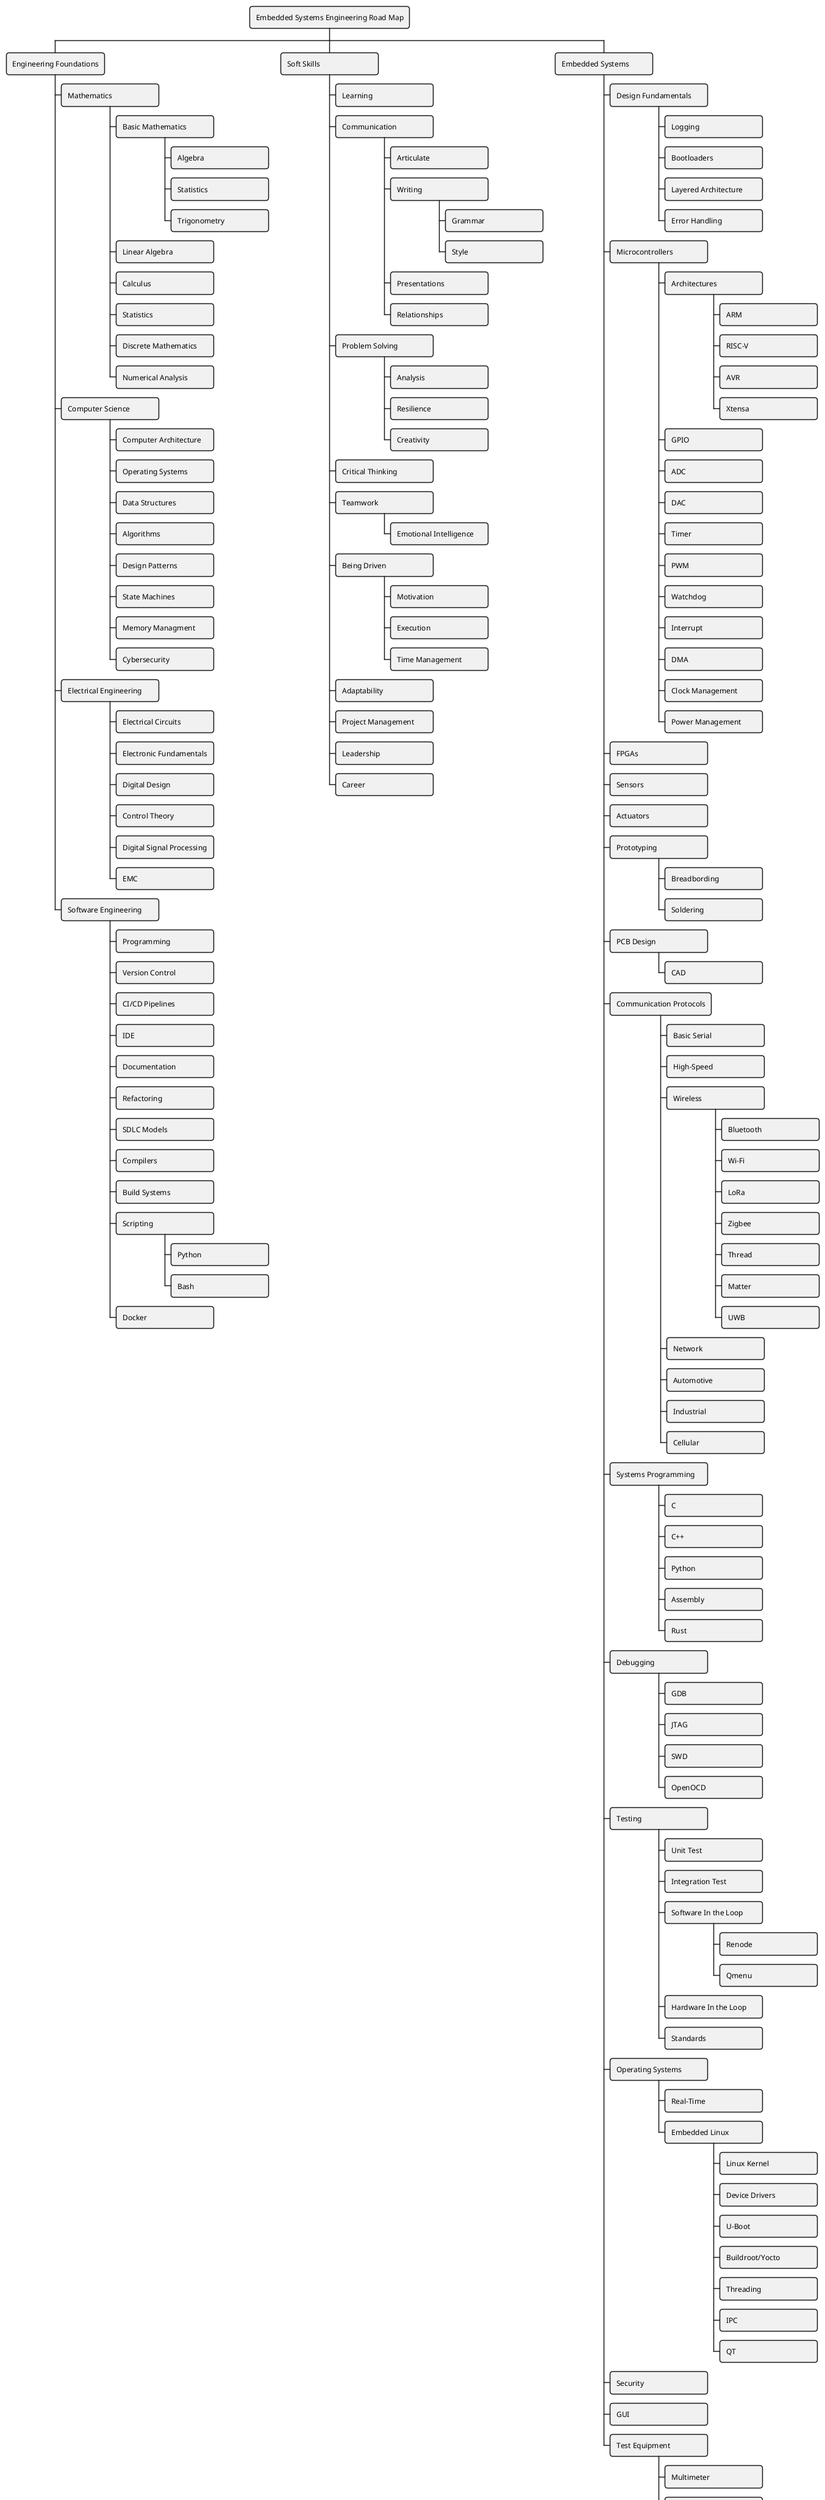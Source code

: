 @startwbs Embedded Systemes Engineering Road Map
<style>
node {
    MinimumWidth 160
    MaximumWidth 1600
    RoundCorner 8
}
</style>
+ Embedded Systems Engineering Road Map
 + Engineering Foundations
  + Mathematics
   + Basic Mathematics
    + Algebra
    + Statistics
    + Trigonometry
   + Linear Algebra
   + Calculus
   + Statistics
   + Discrete Mathematics
   + Numerical Analysis
  + Computer Science
   + Computer Architecture
   + Operating Systems
   + Data Structures
   + Algorithms
   + Design Patterns
   + State Machines
   + Memory Managment
   + Cybersecurity
  + Electrical Engineering
   + Electrical Circuits
   + Electronic Fundamentals
   + Digital Design
   + Control Theory
   + Digital Signal Processing
   + EMC
  + Software Engineering
   + Programming
   + Version Control
   + CI/CD Pipelines
   + IDE
   + Documentation
   + Refactoring
   + SDLC Models
   + Compilers
   + Build Systems
   + Scripting
    + Python
    + Bash
   + Docker
 + Soft Skills
  + Learning
  + Communication
   + Articulate
   + Writing
    + Grammar
    + Style
   + Presentations
   + Relationships
  + Problem Solving
   + Analysis
   + Resilience
   + Creativity
  + Critical Thinking
  + Teamwork
   + Emotional Intelligence
  + Being Driven
   + Motivation
   + Execution
   + Time Management
  + Adaptability
  + Project Management
  + Leadership
  + Career
 + Embedded Systems
  + Design Fundamentals
   + Logging
   + Bootloaders
   + Layered Architecture
   + Error Handling
  + Microcontrollers
   + Architectures
    + ARM
    + RISC-V
    + AVR
    + Xtensa
   + GPIO
   + ADC
   + DAC
   + Timer
   + PWM
   + Watchdog
   + Interrupt
   + DMA
   + Clock Management
   + Power Management
  + FPGAs
  + Sensors
  + Actuators
  + Prototyping
   + Breadbording
   + Soldering
  + PCB Design
   + CAD
  + Communication Protocols
   + Basic Serial
   + High-Speed
   + Wireless
    + Bluetooth
    + Wi-Fi
    + LoRa
    + Zigbee
    + Thread
    + Matter
    + UWB
   + Network
   + Automotive
   + Industrial
   + Cellular
  + Systems Programming
   + C
   + C++
   + Python
   + Assembly
   + Rust
  + Debugging
   + GDB
   + JTAG
   + SWD
   + OpenOCD
  + Testing
   + Unit Test
   + Integration Test
   + Software In the Loop
    + Renode
    + Qmenu
   + Hardware In the Loop
   + Standards
  + Operating Systems
   + Real-Time
   + Embedded Linux
    + Linux Kernel
    + Device Drivers
    + U-Boot
    + Buildroot/Yocto
    + Threading
    + IPC
    + QT
  + Security
  + GUI
  + Test Equipment
   + Multimeter
   + Logic Analyzer
   + Oscilloscope
@endwbs